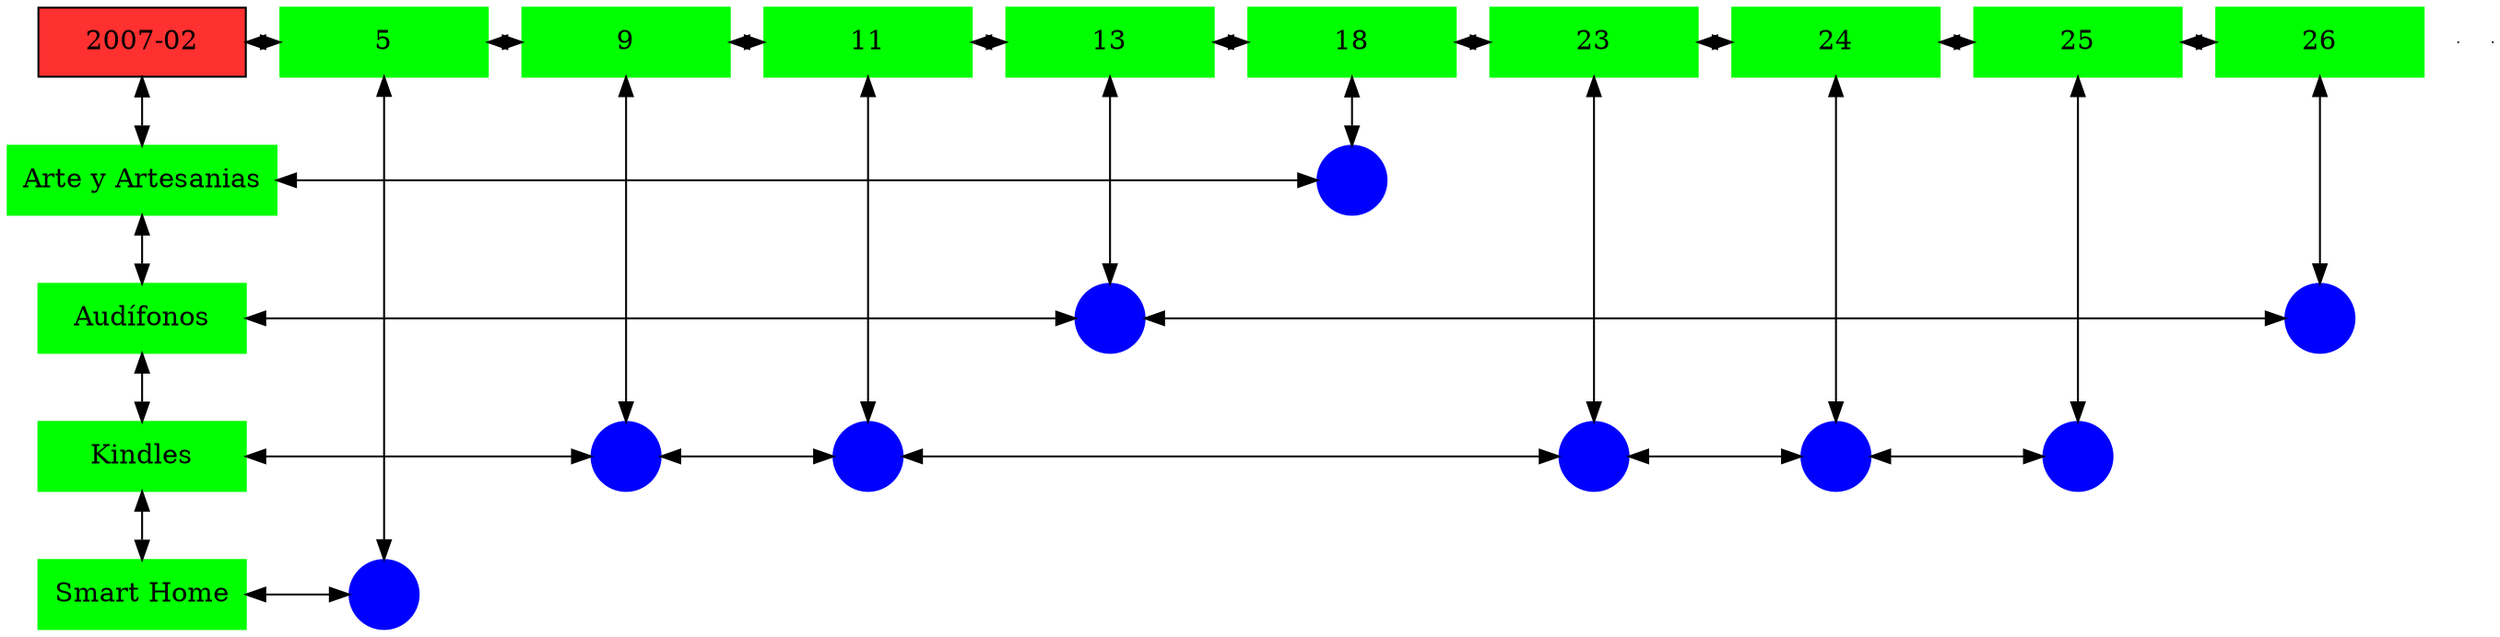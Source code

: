 digraph G{
node[shape="box"];
nodeMt[ label = "2007-02", width = 1.5, style = filled, fillcolor = firebrick1, group = 1 ];
e0[ shape = point, width = 0 ];
e1[ shape = point, width = 0 ];
node0xc001ea7a40[label="5",color=green,style =filled,width = 1.5 group=5];
nodeMt->node0xc001ea7a40[dir="both"];
{rank=same;nodeMt;node0xc001ea7a40;}
node0xc0020b0640[label="9",color=green,style =filled,width = 1.5 group=9];
node0xc001ea7a40->node0xc0020b0640[dir="both"];
{rank=same;node0xc001ea7a40;node0xc0020b0640;}
node0xc001ee4690[label="11",color=green,style =filled,width = 1.5 group=11];
node0xc0020b0640->node0xc001ee4690[dir="both"];
{rank=same;node0xc0020b0640;node0xc001ee4690;}
node0xc0021cb310[label="13",color=green,style =filled,width = 1.5 group=13];
node0xc001ee4690->node0xc0021cb310[dir="both"];
{rank=same;node0xc001ee4690;node0xc0021cb310;}
node0xc001e97950[label="18",color=green,style =filled,width = 1.5 group=18];
node0xc0021cb310->node0xc001e97950[dir="both"];
{rank=same;node0xc0021cb310;node0xc001e97950;}
node0xc002285950[label="23",color=green,style =filled,width = 1.5 group=23];
node0xc001e97950->node0xc002285950[dir="both"];
{rank=same;node0xc001e97950;node0xc002285950;}
node0xc001fa3a90[label="24",color=green,style =filled,width = 1.5 group=24];
node0xc002285950->node0xc001fa3a90[dir="both"];
{rank=same;node0xc002285950;node0xc001fa3a90;}
node0xc001ff3040[label="25",color=green,style =filled,width = 1.5 group=25];
node0xc001fa3a90->node0xc001ff3040[dir="both"];
{rank=same;node0xc001fa3a90;node0xc001ff3040;}
node0xc001e89360[label="26",color=green,style =filled,width = 1.5 group=26];
node0xc001ff3040->node0xc001e89360[dir="both"];
{rank=same;node0xc001ff3040;node0xc001e89360;}
node0xc001e97900[label="Arte y Artesanias",color=green,style =filled width = 1.5 group=1];
node0xc001e8bd00[label="",color=blue,style =filled, width = 0.5 group=18 shape=circle];
node0xc001e97900->node0xc001e8bd00[dir="both"];
{rank=same;node0xc001e97900;node0xc001e8bd00;}
node0xc001e89310[label="Audífonos",color=green,style =filled width = 1.5 group=1];
node0xc0021c3980[label="",color=blue,style =filled, width = 0.5 group=13 shape=circle];
node0xc001e89310->node0xc0021c3980[dir="both"];
{rank=same;node0xc001e89310;node0xc0021c3980;}
node0xc001e8a700[label="",color=blue,style =filled, width = 0.5 group=26 shape=circle];
node0xc0021c3980->node0xc001e8a700[dir="both"];
{rank=same;node0xc001e8a700;node0xc0021c3980;}
node0xc001ee4640[label="Kindles",color=green,style =filled width = 1.5 group=1];
node0xc0020a7280[label="",color=blue,style =filled, width = 0.5 group=9 shape=circle];
node0xc001ee4640->node0xc0020a7280[dir="both"];
{rank=same;node0xc001ee4640;node0xc0020a7280;}
node0xc001ee2400[label="",color=blue,style =filled, width = 0.5 group=11 shape=circle];
node0xc0020a7280->node0xc001ee2400[dir="both"];
{rank=same;node0xc001ee2400;node0xc0020a7280;}
node0xc002287480[label="",color=blue,style =filled, width = 0.5 group=23 shape=circle];
node0xc001ee2400->node0xc002287480[dir="both"];
{rank=same;node0xc002287480;node0xc001ee2400;}
node0xc001f99a80[label="",color=blue,style =filled, width = 0.5 group=24 shape=circle];
node0xc002287480->node0xc001f99a80[dir="both"];
{rank=same;node0xc001f99a80;node0xc002287480;}
node0xc001ff8380[label="",color=blue,style =filled, width = 0.5 group=25 shape=circle];
node0xc001f99a80->node0xc001ff8380[dir="both"];
{rank=same;node0xc001ff8380;node0xc001f99a80;}
node0xc001ea79f0[label="Smart Home",color=green,style =filled width = 1.5 group=1];
node0xc001ea5000[label="",color=blue,style =filled, width = 0.5 group=5 shape=circle];
node0xc001ea79f0->node0xc001ea5000[dir="both"];
{rank=same;node0xc001ea79f0;node0xc001ea5000;}
node0xc001ea7a40->node0xc001ea5000[dir="both"];
node0xc0020b0640->node0xc0020a7280[dir="both"];
node0xc001ee4690->node0xc001ee2400[dir="both"];
node0xc0021cb310->node0xc0021c3980[dir="both"];
node0xc001e97950->node0xc001e8bd00[dir="both"];
node0xc002285950->node0xc002287480[dir="both"];
node0xc001fa3a90->node0xc001f99a80[dir="both"];
node0xc001ff3040->node0xc001ff8380[dir="both"];
node0xc001e89360->node0xc001e8a700[dir="both"];
nodeMt->node0xc001e97900[dir="both"];
node0xc001e97900->node0xc001e89310[dir="both"];
node0xc001e89310->node0xc001ee4640[dir="both"];
node0xc001ee4640->node0xc001ea79f0[dir="both"];
}
